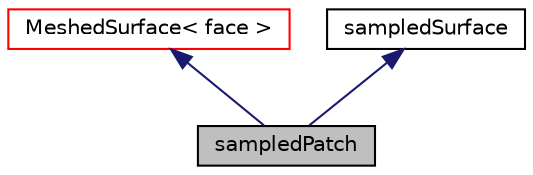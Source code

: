 digraph "sampledPatch"
{
  bgcolor="transparent";
  edge [fontname="Helvetica",fontsize="10",labelfontname="Helvetica",labelfontsize="10"];
  node [fontname="Helvetica",fontsize="10",shape=record];
  Node15 [label="sampledPatch",height=0.2,width=0.4,color="black", fillcolor="grey75", style="filled", fontcolor="black"];
  Node16 -> Node15 [dir="back",color="midnightblue",fontsize="10",style="solid",fontname="Helvetica"];
  Node16 [label="MeshedSurface\< face \>",height=0.2,width=0.4,color="red",URL="$a30833.html"];
  Node31 -> Node15 [dir="back",color="midnightblue",fontsize="10",style="solid",fontname="Helvetica"];
  Node31 [label="sampledSurface",height=0.2,width=0.4,color="black",URL="$a30653.html",tooltip="An abstract class for surfaces with sampling. "];
}
